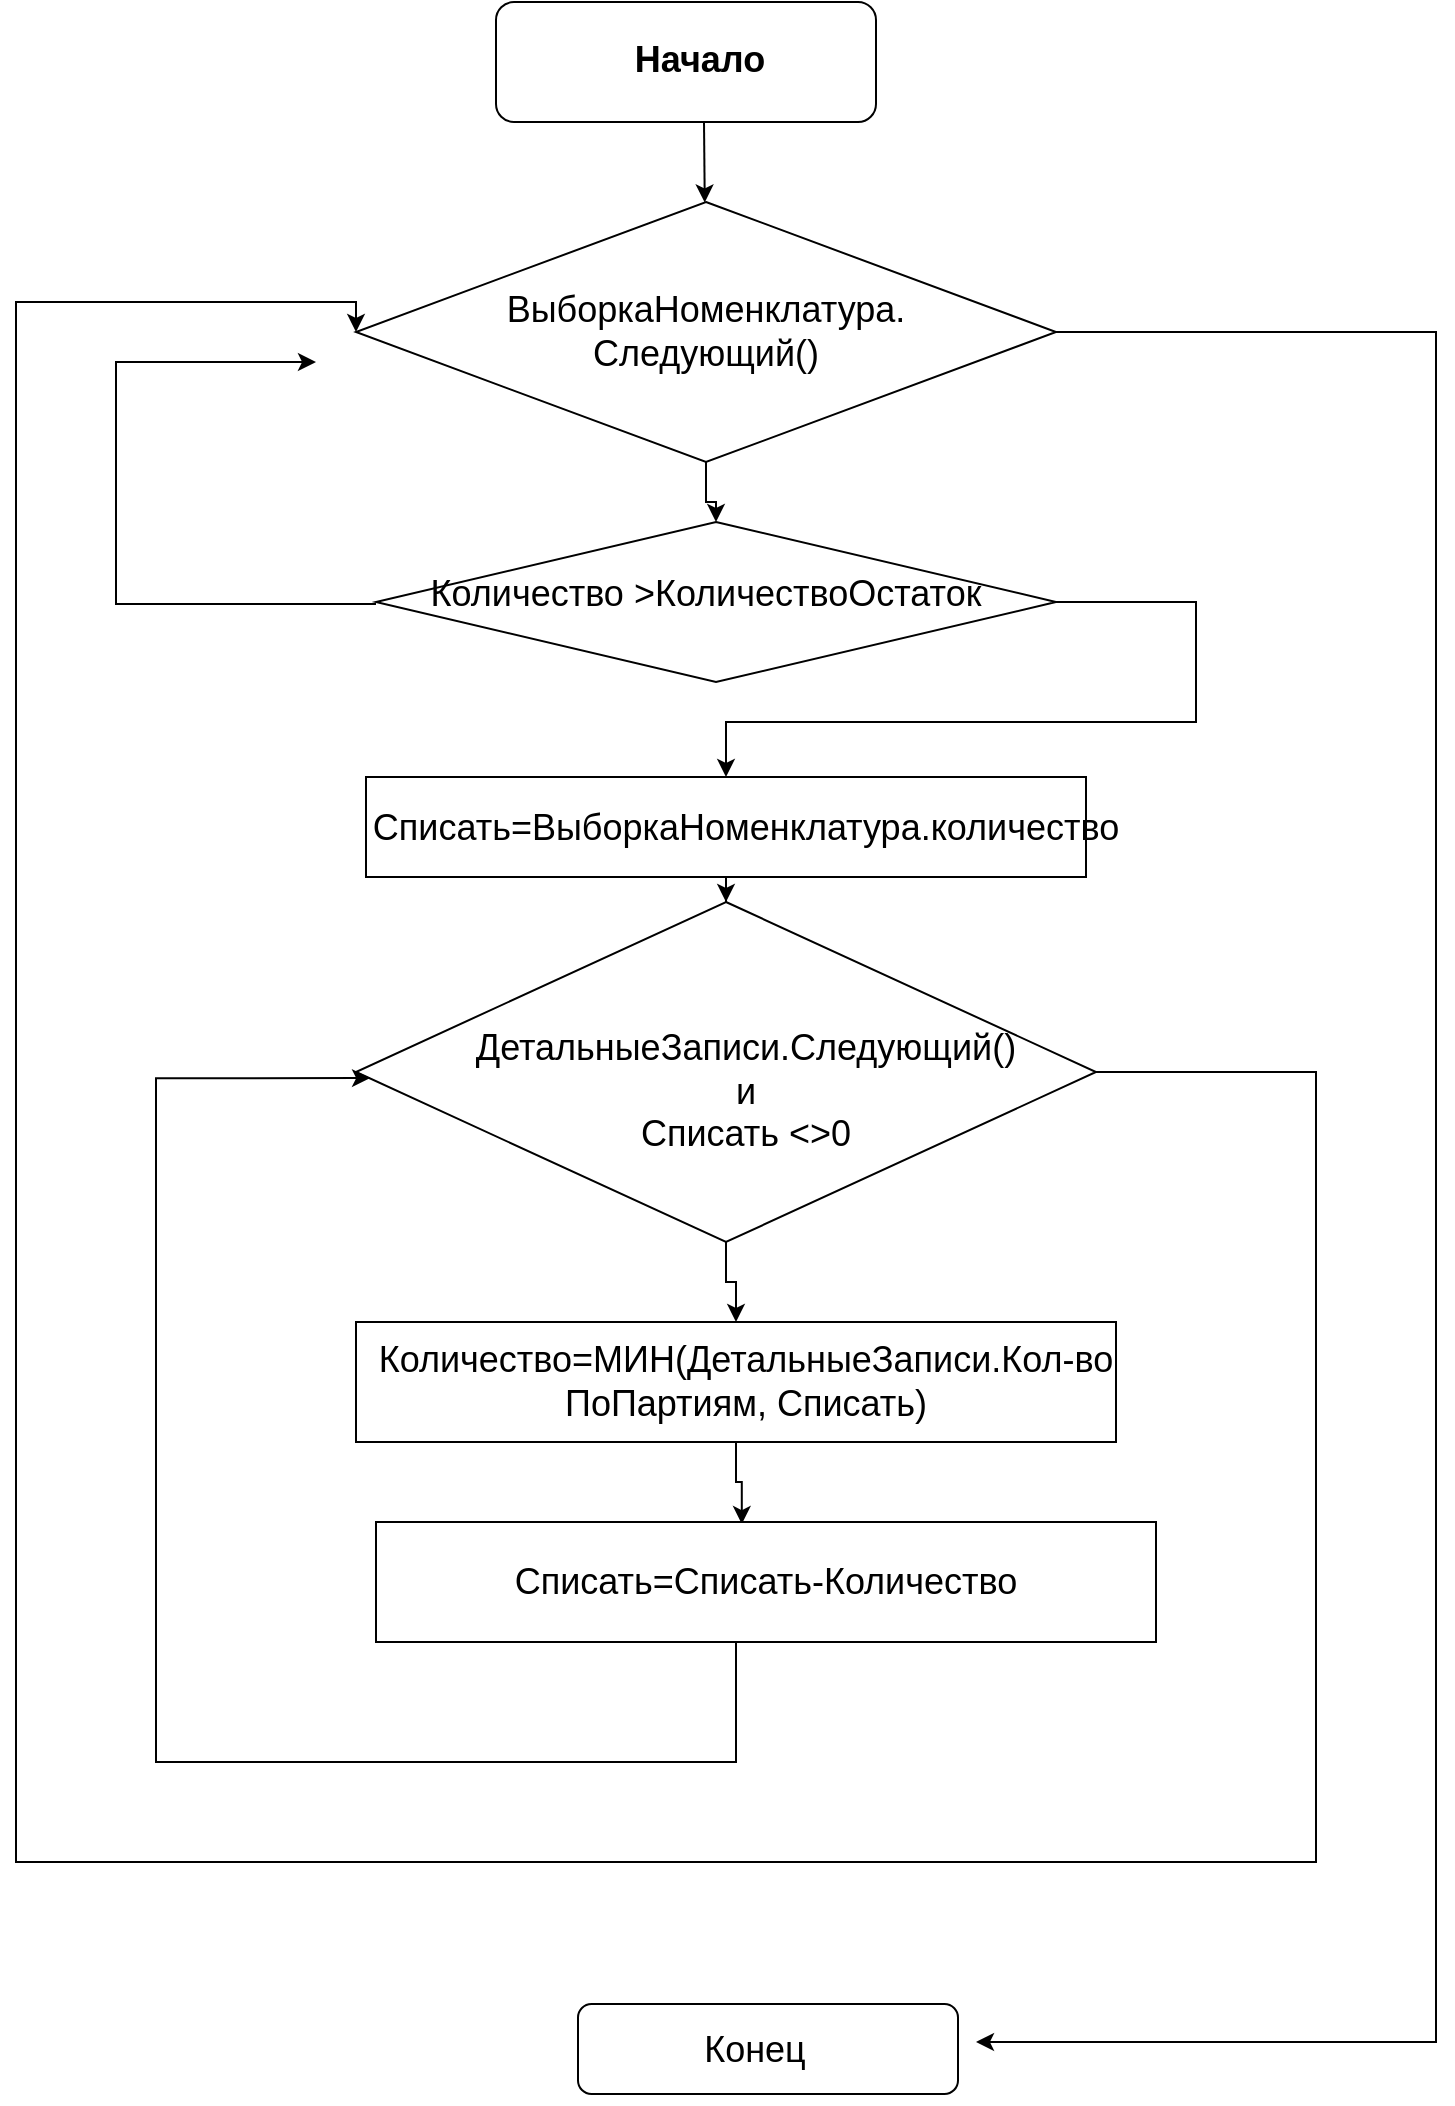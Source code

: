 <mxfile version="10.5.0" type="device"><diagram id="yVVDPlxT6FpaBB75HUcf" name="Страница 1"><mxGraphModel dx="1209" dy="612" grid="1" gridSize="10" guides="1" tooltips="1" connect="1" arrows="1" fold="1" page="1" pageScale="1" pageWidth="827" pageHeight="1169" math="0" shadow="0"><root><mxCell id="0"/><mxCell id="1" parent="0"/><mxCell id="GuPDGpvHMagfcYfXhcTV-2" value="" style="rounded=1;whiteSpace=wrap;html=1;" vertex="1" parent="1"><mxGeometry x="310" y="20" width="190" height="60" as="geometry"/></mxCell><mxCell id="GuPDGpvHMagfcYfXhcTV-3" value="Начало&lt;br style=&quot;font-size: 18px;&quot;&gt;&lt;br style=&quot;font-size: 18px;&quot;&gt;" style="text;html=1;strokeColor=none;fillColor=none;align=center;verticalAlign=middle;whiteSpace=wrap;rounded=0;fontStyle=1;fontSize=18;" vertex="1" parent="1"><mxGeometry x="353" y="50" width="118" height="20" as="geometry"/></mxCell><mxCell id="GuPDGpvHMagfcYfXhcTV-23" style="edgeStyle=orthogonalEdgeStyle;rounded=0;orthogonalLoop=1;jettySize=auto;html=1;entryX=0.5;entryY=0;entryDx=0;entryDy=0;fontSize=18;" edge="1" parent="1" source="GuPDGpvHMagfcYfXhcTV-4" target="GuPDGpvHMagfcYfXhcTV-38"><mxGeometry relative="1" as="geometry"><mxPoint x="420" y="290" as="targetPoint"/></mxGeometry></mxCell><mxCell id="GuPDGpvHMagfcYfXhcTV-36" style="edgeStyle=orthogonalEdgeStyle;rounded=0;orthogonalLoop=1;jettySize=auto;html=1;fontSize=18;" edge="1" parent="1" source="GuPDGpvHMagfcYfXhcTV-4"><mxGeometry relative="1" as="geometry"><mxPoint x="550" y="1040" as="targetPoint"/><Array as="points"><mxPoint x="780" y="185"/><mxPoint x="780" y="1040"/></Array></mxGeometry></mxCell><mxCell id="GuPDGpvHMagfcYfXhcTV-4" value="" style="rhombus;whiteSpace=wrap;html=1;fontSize=18;" vertex="1" parent="1"><mxGeometry x="240" y="120" width="350" height="130" as="geometry"/></mxCell><mxCell id="GuPDGpvHMagfcYfXhcTV-6" value="" style="endArrow=classic;html=1;fontSize=18;" edge="1" parent="1" target="GuPDGpvHMagfcYfXhcTV-4"><mxGeometry width="50" height="50" relative="1" as="geometry"><mxPoint x="414" y="80" as="sourcePoint"/><mxPoint x="378" y="70" as="targetPoint"/></mxGeometry></mxCell><mxCell id="GuPDGpvHMagfcYfXhcTV-7" value="ВыборкаНоменклатура. Следующий()" style="text;html=1;strokeColor=none;fillColor=none;align=center;verticalAlign=middle;whiteSpace=wrap;rounded=0;fontSize=18;" vertex="1" parent="1"><mxGeometry x="260" y="175" width="310" height="20" as="geometry"/></mxCell><mxCell id="GuPDGpvHMagfcYfXhcTV-25" style="edgeStyle=orthogonalEdgeStyle;rounded=0;orthogonalLoop=1;jettySize=auto;html=1;entryX=0.5;entryY=0;entryDx=0;entryDy=0;fontSize=18;" edge="1" parent="1" source="GuPDGpvHMagfcYfXhcTV-11" target="GuPDGpvHMagfcYfXhcTV-14"><mxGeometry relative="1" as="geometry"/></mxCell><mxCell id="GuPDGpvHMagfcYfXhcTV-11" value="" style="rounded=0;whiteSpace=wrap;html=1;fontSize=18;" vertex="1" parent="1"><mxGeometry x="245" y="407.5" width="360" height="50" as="geometry"/></mxCell><mxCell id="GuPDGpvHMagfcYfXhcTV-12" value="Списать=ВыборкаНоменклатура.количество" style="text;html=1;strokeColor=none;fillColor=none;align=center;verticalAlign=middle;whiteSpace=wrap;rounded=0;fontSize=18;" vertex="1" parent="1"><mxGeometry x="255" y="422.5" width="360" height="20" as="geometry"/></mxCell><mxCell id="GuPDGpvHMagfcYfXhcTV-26" style="edgeStyle=orthogonalEdgeStyle;rounded=0;orthogonalLoop=1;jettySize=auto;html=1;exitX=0.5;exitY=1;exitDx=0;exitDy=0;entryX=0.5;entryY=0;entryDx=0;entryDy=0;fontSize=18;" edge="1" parent="1" source="GuPDGpvHMagfcYfXhcTV-14" target="GuPDGpvHMagfcYfXhcTV-16"><mxGeometry relative="1" as="geometry"/></mxCell><mxCell id="GuPDGpvHMagfcYfXhcTV-29" style="edgeStyle=orthogonalEdgeStyle;rounded=0;orthogonalLoop=1;jettySize=auto;html=1;fontSize=18;entryX=0;entryY=0.5;entryDx=0;entryDy=0;" edge="1" parent="1" source="GuPDGpvHMagfcYfXhcTV-14" target="GuPDGpvHMagfcYfXhcTV-4"><mxGeometry relative="1" as="geometry"><mxPoint x="70" y="1080" as="targetPoint"/><Array as="points"><mxPoint x="720" y="555"/><mxPoint x="720" y="950"/><mxPoint x="70" y="950"/><mxPoint x="70" y="170"/><mxPoint x="240" y="170"/></Array></mxGeometry></mxCell><mxCell id="GuPDGpvHMagfcYfXhcTV-14" value="" style="rhombus;whiteSpace=wrap;html=1;fontSize=18;" vertex="1" parent="1"><mxGeometry x="240" y="470" width="370" height="170" as="geometry"/></mxCell><mxCell id="GuPDGpvHMagfcYfXhcTV-15" value="ДетальныеЗаписи.Следующий()&lt;br&gt;и&lt;br&gt;Списать &amp;lt;&amp;gt;0&lt;br&gt;" style="text;html=1;strokeColor=none;fillColor=none;align=center;verticalAlign=middle;whiteSpace=wrap;rounded=0;fontSize=18;" vertex="1" parent="1"><mxGeometry x="270" y="555" width="330" height="20" as="geometry"/></mxCell><mxCell id="GuPDGpvHMagfcYfXhcTV-27" style="edgeStyle=orthogonalEdgeStyle;rounded=0;orthogonalLoop=1;jettySize=auto;html=1;entryX=0.469;entryY=0.017;entryDx=0;entryDy=0;entryPerimeter=0;fontSize=18;" edge="1" parent="1" source="GuPDGpvHMagfcYfXhcTV-16" target="GuPDGpvHMagfcYfXhcTV-18"><mxGeometry relative="1" as="geometry"/></mxCell><mxCell id="GuPDGpvHMagfcYfXhcTV-16" value="" style="rounded=0;whiteSpace=wrap;html=1;fontSize=18;" vertex="1" parent="1"><mxGeometry x="240" y="680" width="380" height="60" as="geometry"/></mxCell><mxCell id="GuPDGpvHMagfcYfXhcTV-17" value="Количество=МИН(ДетальныеЗаписи.Кол-во ПоПартиям, Списать)" style="text;html=1;strokeColor=none;fillColor=none;align=center;verticalAlign=middle;whiteSpace=wrap;rounded=0;fontSize=18;" vertex="1" parent="1"><mxGeometry x="225" y="700" width="420" height="20" as="geometry"/></mxCell><mxCell id="GuPDGpvHMagfcYfXhcTV-33" style="edgeStyle=orthogonalEdgeStyle;rounded=0;orthogonalLoop=1;jettySize=auto;html=1;fontSize=18;entryX=0.019;entryY=0.518;entryDx=0;entryDy=0;entryPerimeter=0;" edge="1" parent="1" source="GuPDGpvHMagfcYfXhcTV-18" target="GuPDGpvHMagfcYfXhcTV-14"><mxGeometry relative="1" as="geometry"><mxPoint x="140" y="550" as="targetPoint"/><Array as="points"><mxPoint x="430" y="900"/><mxPoint x="140" y="900"/><mxPoint x="140" y="558"/></Array></mxGeometry></mxCell><mxCell id="GuPDGpvHMagfcYfXhcTV-18" value="" style="rounded=0;whiteSpace=wrap;html=1;fontSize=18;" vertex="1" parent="1"><mxGeometry x="250" y="780" width="390" height="60" as="geometry"/></mxCell><mxCell id="GuPDGpvHMagfcYfXhcTV-19" value="Списать=Списать-Количество" style="text;html=1;strokeColor=none;fillColor=none;align=center;verticalAlign=middle;whiteSpace=wrap;rounded=0;fontSize=18;" vertex="1" parent="1"><mxGeometry x="310" y="790" width="270" height="40" as="geometry"/></mxCell><mxCell id="GuPDGpvHMagfcYfXhcTV-20" value="" style="rounded=1;whiteSpace=wrap;html=1;fontSize=18;" vertex="1" parent="1"><mxGeometry x="351" y="1021" width="190" height="45" as="geometry"/></mxCell><mxCell id="GuPDGpvHMagfcYfXhcTV-21" value="Конец" style="text;html=1;strokeColor=none;fillColor=none;align=center;verticalAlign=middle;whiteSpace=wrap;rounded=0;fontSize=18;" vertex="1" parent="1"><mxGeometry x="408" y="1016" width="63" height="55" as="geometry"/></mxCell><mxCell id="GuPDGpvHMagfcYfXhcTV-41" style="edgeStyle=orthogonalEdgeStyle;rounded=0;orthogonalLoop=1;jettySize=auto;html=1;fontSize=18;entryX=0.5;entryY=0;entryDx=0;entryDy=0;" edge="1" parent="1" source="GuPDGpvHMagfcYfXhcTV-38" target="GuPDGpvHMagfcYfXhcTV-11"><mxGeometry relative="1" as="geometry"><mxPoint x="420" y="380" as="targetPoint"/><Array as="points"><mxPoint x="660" y="320"/><mxPoint x="660" y="380"/><mxPoint x="425" y="380"/></Array></mxGeometry></mxCell><mxCell id="GuPDGpvHMagfcYfXhcTV-38" value="" style="rhombus;whiteSpace=wrap;html=1;fontSize=18;" vertex="1" parent="1"><mxGeometry x="250" y="280" width="340" height="80" as="geometry"/></mxCell><mxCell id="GuPDGpvHMagfcYfXhcTV-43" style="edgeStyle=orthogonalEdgeStyle;rounded=0;orthogonalLoop=1;jettySize=auto;html=1;exitX=0;exitY=0.75;exitDx=0;exitDy=0;fontSize=18;" edge="1" parent="1" source="GuPDGpvHMagfcYfXhcTV-39"><mxGeometry relative="1" as="geometry"><mxPoint x="220" y="200" as="targetPoint"/><Array as="points"><mxPoint x="120" y="321"/><mxPoint x="120" y="200"/></Array></mxGeometry></mxCell><mxCell id="GuPDGpvHMagfcYfXhcTV-39" value="Количество &amp;gt;КоличествоОстаток" style="text;html=1;strokeColor=none;fillColor=none;align=center;verticalAlign=middle;whiteSpace=wrap;rounded=0;fontSize=18;" vertex="1" parent="1"><mxGeometry x="250" y="306" width="330" height="20" as="geometry"/></mxCell></root></mxGraphModel></diagram></mxfile>